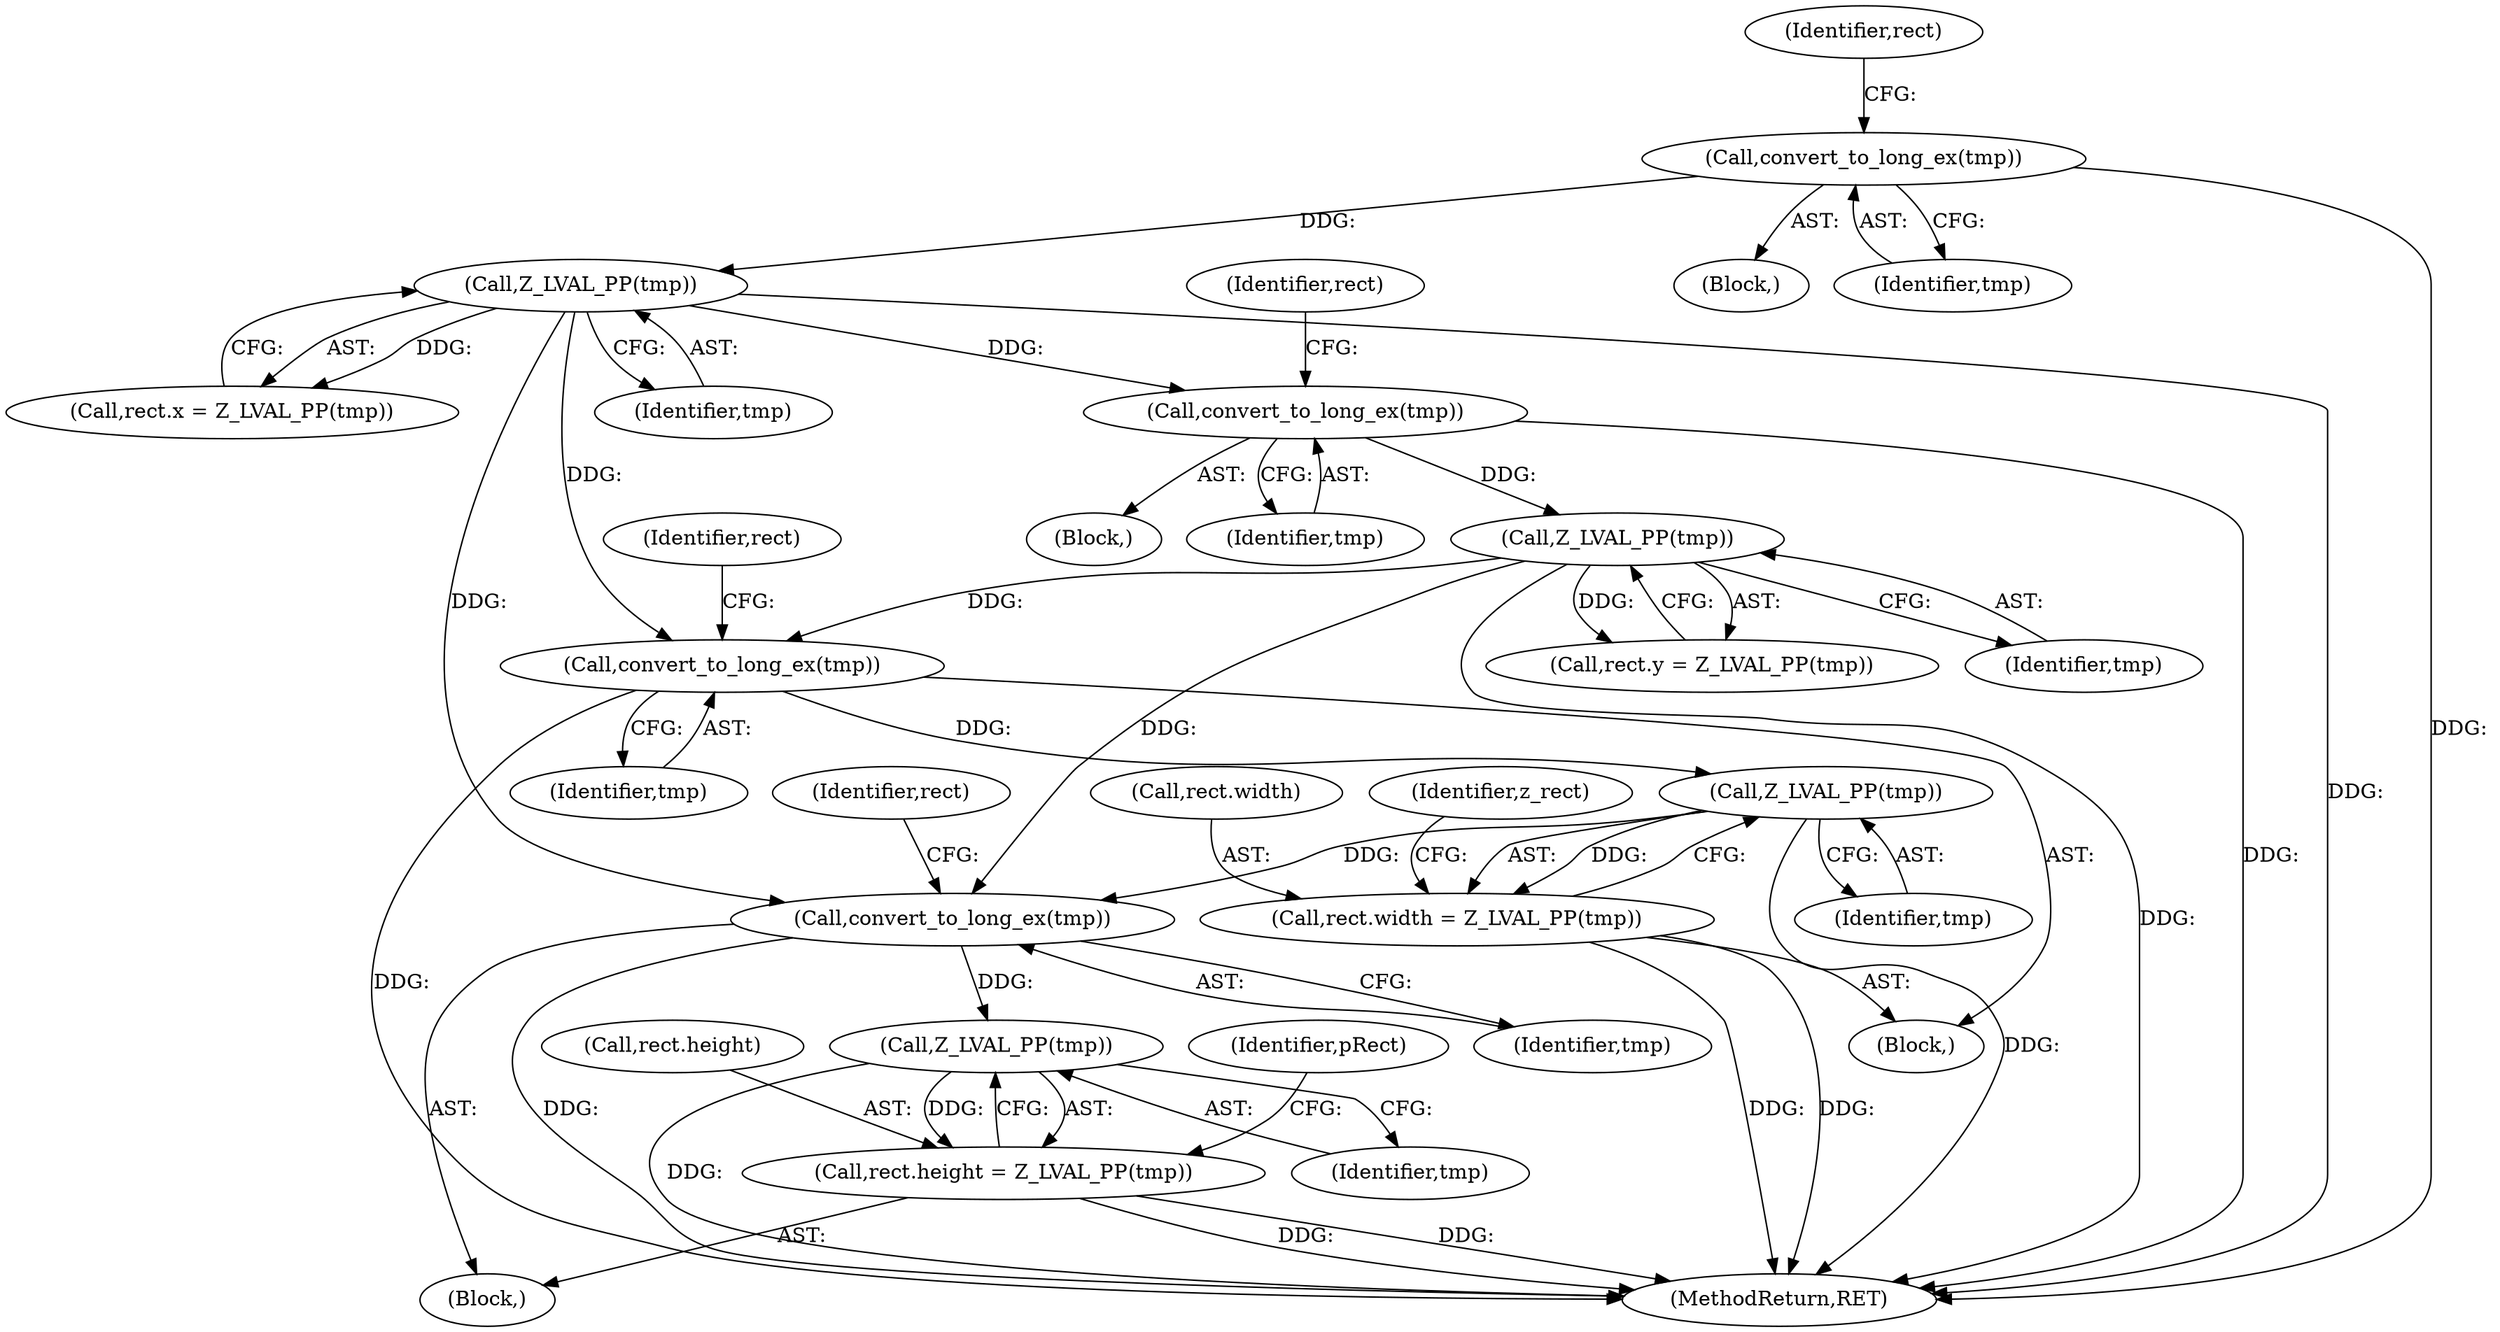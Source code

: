 digraph "1_php-src_2938329ce19cb8c4197dec146c3ec887c6f61d01_2@pointer" {
"1000274" [label="(Call,Z_LVAL_PP(tmp))"];
"1000268" [label="(Call,convert_to_long_ex(tmp))"];
"1000224" [label="(Call,Z_LVAL_PP(tmp))"];
"1000218" [label="(Call,convert_to_long_ex(tmp))"];
"1000249" [label="(Call,Z_LVAL_PP(tmp))"];
"1000243" [label="(Call,convert_to_long_ex(tmp))"];
"1000270" [label="(Call,rect.width = Z_LVAL_PP(tmp))"];
"1000293" [label="(Call,convert_to_long_ex(tmp))"];
"1000299" [label="(Call,Z_LVAL_PP(tmp))"];
"1000295" [label="(Call,rect.height = Z_LVAL_PP(tmp))"];
"1000225" [label="(Identifier,tmp)"];
"1000296" [label="(Call,rect.height)"];
"1000275" [label="(Identifier,tmp)"];
"1000217" [label="(Block,)"];
"1000270" [label="(Call,rect.width = Z_LVAL_PP(tmp))"];
"1000244" [label="(Identifier,tmp)"];
"1000297" [label="(Identifier,rect)"];
"1000219" [label="(Identifier,tmp)"];
"1000218" [label="(Call,convert_to_long_ex(tmp))"];
"1000245" [label="(Call,rect.y = Z_LVAL_PP(tmp))"];
"1000274" [label="(Call,Z_LVAL_PP(tmp))"];
"1000272" [label="(Identifier,rect)"];
"1000271" [label="(Call,rect.width)"];
"1000300" [label="(Identifier,tmp)"];
"1000269" [label="(Identifier,tmp)"];
"1000293" [label="(Call,convert_to_long_ex(tmp))"];
"1000224" [label="(Call,Z_LVAL_PP(tmp))"];
"1000220" [label="(Call,rect.x = Z_LVAL_PP(tmp))"];
"1000267" [label="(Block,)"];
"1000250" [label="(Identifier,tmp)"];
"1000292" [label="(Block,)"];
"1000295" [label="(Call,rect.height = Z_LVAL_PP(tmp))"];
"1000299" [label="(Call,Z_LVAL_PP(tmp))"];
"1000242" [label="(Block,)"];
"1000283" [label="(Identifier,z_rect)"];
"1000360" [label="(MethodReturn,RET)"];
"1000294" [label="(Identifier,tmp)"];
"1000243" [label="(Call,convert_to_long_ex(tmp))"];
"1000268" [label="(Call,convert_to_long_ex(tmp))"];
"1000305" [label="(Identifier,pRect)"];
"1000247" [label="(Identifier,rect)"];
"1000249" [label="(Call,Z_LVAL_PP(tmp))"];
"1000222" [label="(Identifier,rect)"];
"1000274" -> "1000270"  [label="AST: "];
"1000274" -> "1000275"  [label="CFG: "];
"1000275" -> "1000274"  [label="AST: "];
"1000270" -> "1000274"  [label="CFG: "];
"1000274" -> "1000360"  [label="DDG: "];
"1000274" -> "1000270"  [label="DDG: "];
"1000268" -> "1000274"  [label="DDG: "];
"1000274" -> "1000293"  [label="DDG: "];
"1000268" -> "1000267"  [label="AST: "];
"1000268" -> "1000269"  [label="CFG: "];
"1000269" -> "1000268"  [label="AST: "];
"1000272" -> "1000268"  [label="CFG: "];
"1000268" -> "1000360"  [label="DDG: "];
"1000224" -> "1000268"  [label="DDG: "];
"1000249" -> "1000268"  [label="DDG: "];
"1000224" -> "1000220"  [label="AST: "];
"1000224" -> "1000225"  [label="CFG: "];
"1000225" -> "1000224"  [label="AST: "];
"1000220" -> "1000224"  [label="CFG: "];
"1000224" -> "1000360"  [label="DDG: "];
"1000224" -> "1000220"  [label="DDG: "];
"1000218" -> "1000224"  [label="DDG: "];
"1000224" -> "1000243"  [label="DDG: "];
"1000224" -> "1000293"  [label="DDG: "];
"1000218" -> "1000217"  [label="AST: "];
"1000218" -> "1000219"  [label="CFG: "];
"1000219" -> "1000218"  [label="AST: "];
"1000222" -> "1000218"  [label="CFG: "];
"1000218" -> "1000360"  [label="DDG: "];
"1000249" -> "1000245"  [label="AST: "];
"1000249" -> "1000250"  [label="CFG: "];
"1000250" -> "1000249"  [label="AST: "];
"1000245" -> "1000249"  [label="CFG: "];
"1000249" -> "1000360"  [label="DDG: "];
"1000249" -> "1000245"  [label="DDG: "];
"1000243" -> "1000249"  [label="DDG: "];
"1000249" -> "1000293"  [label="DDG: "];
"1000243" -> "1000242"  [label="AST: "];
"1000243" -> "1000244"  [label="CFG: "];
"1000244" -> "1000243"  [label="AST: "];
"1000247" -> "1000243"  [label="CFG: "];
"1000243" -> "1000360"  [label="DDG: "];
"1000270" -> "1000267"  [label="AST: "];
"1000271" -> "1000270"  [label="AST: "];
"1000283" -> "1000270"  [label="CFG: "];
"1000270" -> "1000360"  [label="DDG: "];
"1000270" -> "1000360"  [label="DDG: "];
"1000293" -> "1000292"  [label="AST: "];
"1000293" -> "1000294"  [label="CFG: "];
"1000294" -> "1000293"  [label="AST: "];
"1000297" -> "1000293"  [label="CFG: "];
"1000293" -> "1000360"  [label="DDG: "];
"1000293" -> "1000299"  [label="DDG: "];
"1000299" -> "1000295"  [label="AST: "];
"1000299" -> "1000300"  [label="CFG: "];
"1000300" -> "1000299"  [label="AST: "];
"1000295" -> "1000299"  [label="CFG: "];
"1000299" -> "1000360"  [label="DDG: "];
"1000299" -> "1000295"  [label="DDG: "];
"1000295" -> "1000292"  [label="AST: "];
"1000296" -> "1000295"  [label="AST: "];
"1000305" -> "1000295"  [label="CFG: "];
"1000295" -> "1000360"  [label="DDG: "];
"1000295" -> "1000360"  [label="DDG: "];
}
